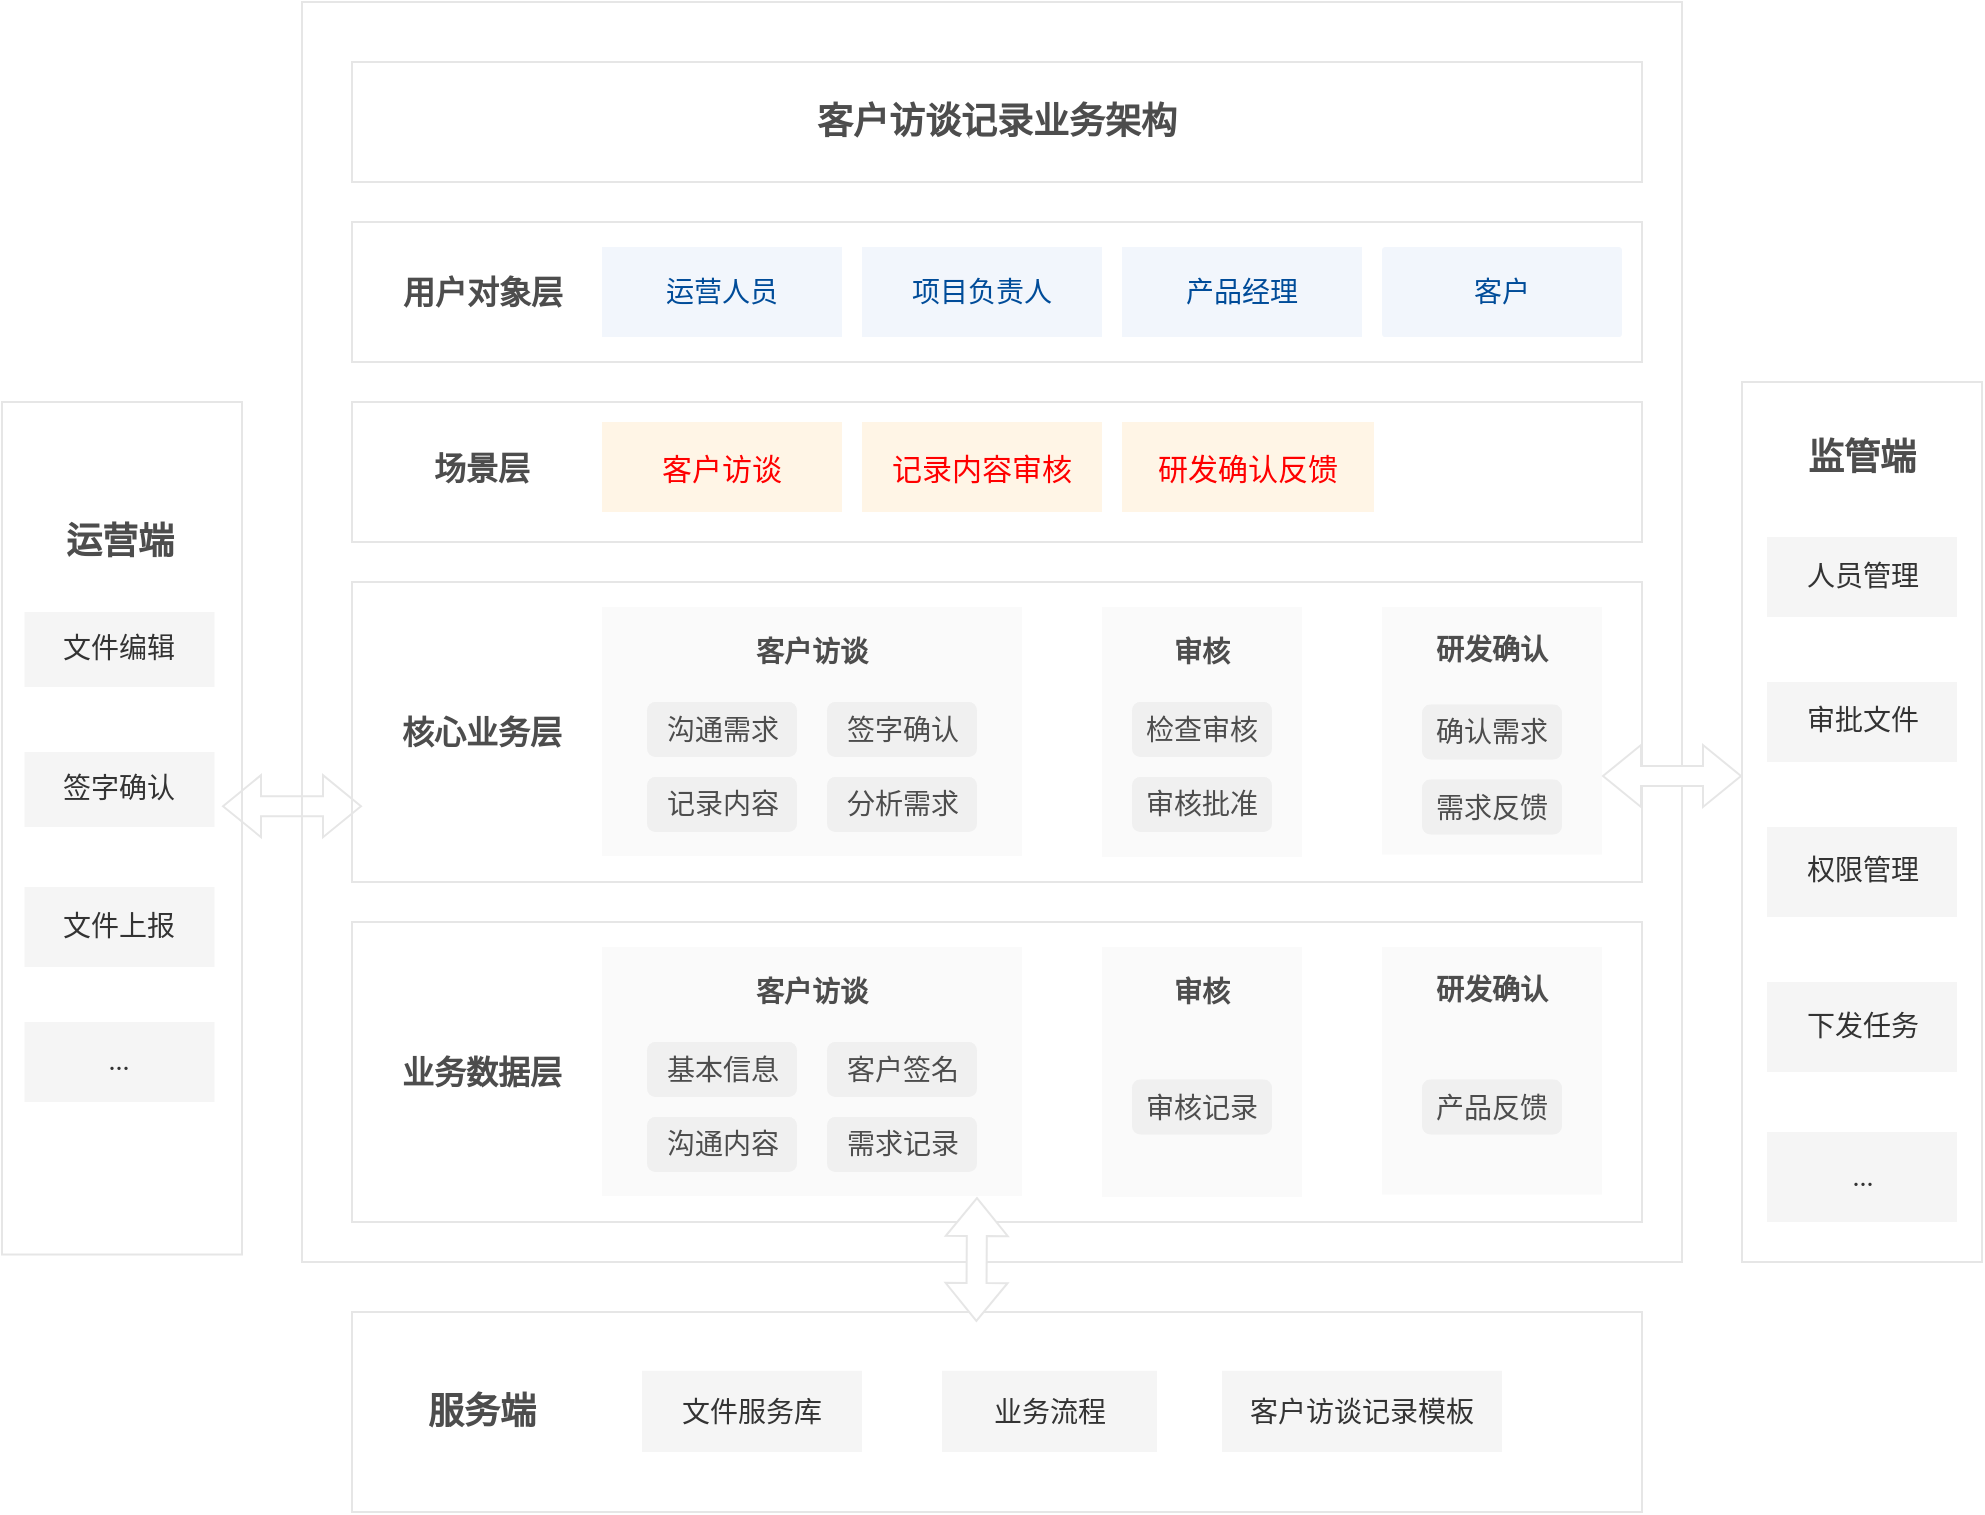 <mxfile version="16.4.5" type="github"><diagram id="QMqiZ2GDBsnpyi7WLgiz" name="Page-1"><mxGraphModel dx="1865" dy="547" grid="1" gridSize="10" guides="1" tooltips="1" connect="1" arrows="1" fold="1" page="1" pageScale="1" pageWidth="827" pageHeight="1169" math="0" shadow="0"><root><mxCell id="0"/><mxCell id="1" parent="0"/><mxCell id="o_0oddXOF23FKvagfJal-9" value="" style="rounded=0;whiteSpace=wrap;html=1;strokeColor=#E6E6E6;" parent="1" vertex="1"><mxGeometry x="-110" y="50" width="690" height="630" as="geometry"/></mxCell><mxCell id="ZttovpieoR-79sJcMYOA-2" value="&lt;span style=&quot;font-size: 18px;&quot;&gt;客户访谈记录业务架构&lt;/span&gt;" style="rounded=0;whiteSpace=wrap;html=1;fontSize=18;fontStyle=1;strokeColor=#E6E6E6;fontColor=#4D4D4D;" parent="1" vertex="1"><mxGeometry x="-85" y="80" width="645" height="60" as="geometry"/></mxCell><mxCell id="ZttovpieoR-79sJcMYOA-3" value="" style="rounded=1;whiteSpace=wrap;html=1;fontSize=14;strokeColor=#E6E6E6;arcSize=0;" parent="1" vertex="1"><mxGeometry x="-85" y="160" width="645" height="70" as="geometry"/></mxCell><mxCell id="ZttovpieoR-79sJcMYOA-4" value="用户对象层" style="text;html=1;strokeColor=none;fillColor=none;align=center;verticalAlign=middle;whiteSpace=wrap;rounded=0;fontSize=16;fontStyle=1;fontColor=#4D4D4D;" parent="1" vertex="1"><mxGeometry x="-71.25" y="180" width="102.5" height="30" as="geometry"/></mxCell><mxCell id="ZttovpieoR-79sJcMYOA-5" value="运营人员" style="rounded=1;whiteSpace=wrap;html=1;fontSize=14;arcSize=0;fillColor=#F2F6FC;strokeColor=none;fontColor=#004C99;" parent="1" vertex="1"><mxGeometry x="40" y="172.5" width="120" height="45" as="geometry"/></mxCell><mxCell id="ZttovpieoR-79sJcMYOA-6" value="项目负责人" style="rounded=1;whiteSpace=wrap;html=1;fontSize=14;arcSize=0;fillColor=#F2F6FC;strokeColor=none;fontColor=#004C99;" parent="1" vertex="1"><mxGeometry x="170" y="172.5" width="120" height="45" as="geometry"/></mxCell><mxCell id="ZttovpieoR-79sJcMYOA-7" value="产品经理" style="rounded=1;whiteSpace=wrap;html=1;fontSize=14;arcSize=0;fillColor=#F2F6FC;strokeColor=none;fontColor=#004C99;" parent="1" vertex="1"><mxGeometry x="300" y="172.5" width="120" height="45" as="geometry"/></mxCell><mxCell id="ZttovpieoR-79sJcMYOA-8" value="客户" style="rounded=1;whiteSpace=wrap;html=1;fontSize=14;arcSize=4;fillColor=#F2F6FC;strokeColor=none;fontColor=#004C99;" parent="1" vertex="1"><mxGeometry x="430" y="172.5" width="120" height="45" as="geometry"/></mxCell><mxCell id="ZttovpieoR-79sJcMYOA-9" value="" style="rounded=1;whiteSpace=wrap;html=1;fontSize=14;strokeColor=#E6E6E6;arcSize=0;" parent="1" vertex="1"><mxGeometry x="-85" y="250" width="645" height="70" as="geometry"/></mxCell><mxCell id="ZttovpieoR-79sJcMYOA-10" value="场景层" style="text;html=1;strokeColor=none;fillColor=none;align=center;verticalAlign=middle;whiteSpace=wrap;rounded=0;fontSize=16;fontStyle=1;fontColor=#4D4D4D;" parent="1" vertex="1"><mxGeometry x="-60" y="267.5" width="80" height="30" as="geometry"/></mxCell><mxCell id="ZttovpieoR-79sJcMYOA-11" value="客户访谈" style="rounded=1;whiteSpace=wrap;html=1;fontSize=15;fillColor=#FFF5E6;strokeColor=none;arcSize=0;fontColor=#FF0000;fontStyle=0" parent="1" vertex="1"><mxGeometry x="40" y="260" width="120" height="45" as="geometry"/></mxCell><mxCell id="ZttovpieoR-79sJcMYOA-12" value="记录内容审核" style="rounded=1;whiteSpace=wrap;html=1;fontSize=15;fillColor=#FFF5E6;strokeColor=none;arcSize=0;fontColor=#FF0000;fontStyle=0" parent="1" vertex="1"><mxGeometry x="170" y="260" width="120" height="45" as="geometry"/></mxCell><mxCell id="ZttovpieoR-79sJcMYOA-13" value="研发确认反馈" style="rounded=1;whiteSpace=wrap;html=1;fontSize=15;fillColor=#FFF5E6;strokeColor=none;arcSize=0;fontColor=#FF0000;fontStyle=0" parent="1" vertex="1"><mxGeometry x="300" y="260" width="126" height="45" as="geometry"/></mxCell><mxCell id="ZttovpieoR-79sJcMYOA-16" value="" style="rounded=1;whiteSpace=wrap;html=1;fontSize=14;strokeColor=#E6E6E6;arcSize=0;" parent="1" vertex="1"><mxGeometry x="-85" y="340" width="645" height="150" as="geometry"/></mxCell><mxCell id="ZttovpieoR-79sJcMYOA-17" value="核心业务层" style="text;html=1;strokeColor=none;fillColor=none;align=center;verticalAlign=middle;whiteSpace=wrap;rounded=0;fontSize=16;fontColor=#4D4D4D;fontStyle=1" parent="1" vertex="1"><mxGeometry x="-66.88" y="400" width="93.75" height="30" as="geometry"/></mxCell><mxCell id="ZttovpieoR-79sJcMYOA-31" value="" style="rounded=1;whiteSpace=wrap;html=1;fontSize=14;fillColor=#FAFAFA;strokeColor=none;fontColor=#333333;arcSize=0;" parent="1" vertex="1"><mxGeometry x="40" y="352.5" width="210" height="124.5" as="geometry"/></mxCell><mxCell id="ZttovpieoR-79sJcMYOA-34" value="" style="rounded=1;whiteSpace=wrap;html=1;fontSize=14;fillColor=#FAFAFA;strokeColor=none;fontColor=#333333;arcSize=0;" parent="1" vertex="1"><mxGeometry x="290" y="352.5" width="100" height="125" as="geometry"/></mxCell><mxCell id="ZttovpieoR-79sJcMYOA-35" value="审核" style="text;html=1;strokeColor=none;fillColor=none;align=center;verticalAlign=middle;whiteSpace=wrap;rounded=0;fontSize=14;horizontal=1;fontStyle=1;fontColor=#4D4D4D;" parent="1" vertex="1"><mxGeometry x="320" y="360" width="40" height="30" as="geometry"/></mxCell><mxCell id="ZttovpieoR-79sJcMYOA-20" value="检查审核" style="rounded=1;whiteSpace=wrap;html=1;fontSize=14;fillColor=#F0F0F0;strokeColor=none;fontColor=#4D4D4D;" parent="1" vertex="1"><mxGeometry x="305" y="400" width="70" height="27.5" as="geometry"/></mxCell><mxCell id="ZttovpieoR-79sJcMYOA-24" value="审核批准" style="rounded=1;whiteSpace=wrap;html=1;fontSize=14;fillColor=#F0F0F0;strokeColor=none;fontColor=#4D4D4D;" parent="1" vertex="1"><mxGeometry x="305" y="437.5" width="70" height="27.5" as="geometry"/></mxCell><mxCell id="ZttovpieoR-79sJcMYOA-36" value="" style="rounded=1;whiteSpace=wrap;html=1;fontSize=14;fillColor=#FAFAFA;strokeColor=none;fontColor=#333333;arcSize=0;" parent="1" vertex="1"><mxGeometry x="430" y="352.5" width="110" height="123.75" as="geometry"/></mxCell><mxCell id="ZttovpieoR-79sJcMYOA-37" value="研发确认" style="text;html=1;strokeColor=none;fillColor=none;align=center;verticalAlign=middle;whiteSpace=wrap;rounded=0;fontSize=14;horizontal=1;fontStyle=1;fontColor=#4D4D4D;" parent="1" vertex="1"><mxGeometry x="455" y="358.75" width="60" height="30" as="geometry"/></mxCell><mxCell id="ZttovpieoR-79sJcMYOA-25" value="确认需求" style="rounded=1;whiteSpace=wrap;html=1;fontSize=14;fillColor=#F0F0F0;strokeColor=none;fontColor=#4D4D4D;" parent="1" vertex="1"><mxGeometry x="450" y="401.25" width="70" height="27.5" as="geometry"/></mxCell><mxCell id="ZttovpieoR-79sJcMYOA-26" value="需求反馈" style="rounded=1;whiteSpace=wrap;html=1;fontSize=14;fillColor=#F0F0F0;strokeColor=none;fontColor=#4D4D4D;" parent="1" vertex="1"><mxGeometry x="450" y="438.75" width="70" height="27.5" as="geometry"/></mxCell><mxCell id="ZttovpieoR-79sJcMYOA-53" value="" style="rounded=0;whiteSpace=wrap;html=1;fontFamily=Times New Roman;fontSize=18;strokeWidth=1;fillColor=#FFFFFF;strokeColor=#E6E6E6;" parent="1" vertex="1"><mxGeometry x="610" y="240" width="120" height="440" as="geometry"/></mxCell><mxCell id="ZttovpieoR-79sJcMYOA-54" value="监管端" style="text;html=1;strokeColor=none;fillColor=none;align=center;verticalAlign=middle;whiteSpace=wrap;rounded=0;fontSize=18;fontStyle=1;fontColor=#4D4D4D;" parent="1" vertex="1"><mxGeometry x="630" y="262.5" width="80" height="30" as="geometry"/></mxCell><mxCell id="ZttovpieoR-79sJcMYOA-57" value="审批文件" style="rounded=1;whiteSpace=wrap;html=1;fontFamily=Times New Roman;fontSize=14;strokeWidth=1;fillColor=#f5f5f5;fontColor=#333333;strokeColor=none;arcSize=0;" parent="1" vertex="1"><mxGeometry x="622.5" y="390" width="95" height="40" as="geometry"/></mxCell><mxCell id="ZttovpieoR-79sJcMYOA-58" value="权限管理" style="rounded=1;whiteSpace=wrap;html=1;fontFamily=Times New Roman;fontSize=14;strokeWidth=1;fillColor=#f5f5f5;fontColor=#333333;strokeColor=none;arcSize=0;" parent="1" vertex="1"><mxGeometry x="622.5" y="462.5" width="95" height="45" as="geometry"/></mxCell><mxCell id="ZttovpieoR-79sJcMYOA-59" value="" style="rounded=0;whiteSpace=wrap;html=1;fontFamily=Times New Roman;fontSize=18;strokeWidth=1;fillColor=#FFFFFF;strokeColor=#E6E6E6;" parent="1" vertex="1"><mxGeometry x="-260" y="250" width="120" height="426.25" as="geometry"/></mxCell><mxCell id="ZttovpieoR-79sJcMYOA-60" value="运营端" style="text;html=1;strokeColor=none;fillColor=none;align=center;verticalAlign=middle;whiteSpace=wrap;rounded=0;fontSize=18;fontStyle=1;fontColor=#4D4D4D;" parent="1" vertex="1"><mxGeometry x="-241.25" y="305" width="80" height="30" as="geometry"/></mxCell><mxCell id="ZttovpieoR-79sJcMYOA-61" value="文件编辑" style="rounded=1;whiteSpace=wrap;html=1;fontFamily=Times New Roman;fontSize=14;strokeWidth=1;fillColor=#f5f5f5;fontColor=#333333;strokeColor=none;arcSize=0;" parent="1" vertex="1"><mxGeometry x="-248.75" y="355" width="95" height="37.5" as="geometry"/></mxCell><mxCell id="ZttovpieoR-79sJcMYOA-63" value="" style="rounded=0;whiteSpace=wrap;html=1;fontFamily=Times New Roman;fontSize=18;strokeWidth=1;fillColor=#FFFFFF;strokeColor=#E6E6E6;" parent="1" vertex="1"><mxGeometry x="-85" y="705" width="645" height="100" as="geometry"/></mxCell><mxCell id="ZttovpieoR-79sJcMYOA-68" value="服务端" style="text;html=1;strokeColor=none;fillColor=none;align=center;verticalAlign=middle;whiteSpace=wrap;rounded=0;fontSize=18;fontStyle=1;fontColor=#4D4D4D;" parent="1" vertex="1"><mxGeometry x="-60" y="740" width="80" height="30" as="geometry"/></mxCell><mxCell id="ZttovpieoR-79sJcMYOA-69" value="文件服务库" style="rounded=1;whiteSpace=wrap;html=1;fontSize=14;fillColor=#f5f5f5;fontColor=#333333;strokeColor=none;arcSize=0;" parent="1" vertex="1"><mxGeometry x="60" y="734.38" width="110" height="40.62" as="geometry"/></mxCell><mxCell id="ZttovpieoR-79sJcMYOA-70" value="业务流程" style="rounded=1;whiteSpace=wrap;html=1;fontSize=14;fillColor=#f5f5f5;fontColor=#333333;strokeColor=none;arcSize=0;" parent="1" vertex="1"><mxGeometry x="210" y="734.38" width="107.5" height="40.62" as="geometry"/></mxCell><mxCell id="ZttovpieoR-79sJcMYOA-71" value="客户访谈记录模板" style="rounded=1;whiteSpace=wrap;html=1;fontSize=14;fillColor=#f5f5f5;fontColor=#333333;strokeColor=none;arcSize=0;" parent="1" vertex="1"><mxGeometry x="350" y="734.38" width="140" height="40.62" as="geometry"/></mxCell><mxCell id="ZttovpieoR-79sJcMYOA-72" value="文件上报" style="rounded=1;whiteSpace=wrap;html=1;fontFamily=Times New Roman;fontSize=14;strokeWidth=1;fillColor=#f5f5f5;fontColor=#333333;strokeColor=none;arcSize=0;" parent="1" vertex="1"><mxGeometry x="-248.75" y="492.5" width="95" height="40" as="geometry"/></mxCell><mxCell id="GicCV_H2ehwwRS1b7cGD-14" value="下发任务" style="rounded=1;whiteSpace=wrap;html=1;fontFamily=Times New Roman;fontSize=14;strokeWidth=1;fillColor=#f5f5f5;fontColor=#333333;strokeColor=none;arcSize=0;" parent="1" vertex="1"><mxGeometry x="622.5" y="540" width="95" height="45" as="geometry"/></mxCell><mxCell id="o_0oddXOF23FKvagfJal-2" value="..." style="rounded=1;whiteSpace=wrap;html=1;fontFamily=Times New Roman;fontSize=14;strokeWidth=1;fillColor=#f5f5f5;fontColor=#333333;strokeColor=none;arcSize=0;" parent="1" vertex="1"><mxGeometry x="622.5" y="615" width="95" height="45" as="geometry"/></mxCell><mxCell id="o_0oddXOF23FKvagfJal-3" value="人员管理" style="rounded=1;whiteSpace=wrap;html=1;fontFamily=Times New Roman;fontSize=14;strokeWidth=1;fillColor=#f5f5f5;fontColor=#333333;strokeColor=none;arcSize=0;" parent="1" vertex="1"><mxGeometry x="622.5" y="317.5" width="95" height="40" as="geometry"/></mxCell><mxCell id="o_0oddXOF23FKvagfJal-4" value="..." style="rounded=1;whiteSpace=wrap;html=1;fontFamily=Times New Roman;fontSize=14;strokeWidth=1;fillColor=#f5f5f5;fontColor=#333333;strokeColor=none;arcSize=0;" parent="1" vertex="1"><mxGeometry x="-248.75" y="560" width="95" height="40" as="geometry"/></mxCell><mxCell id="ZttovpieoR-79sJcMYOA-29" value="客户访谈" style="text;html=1;strokeColor=none;fillColor=none;align=center;verticalAlign=middle;whiteSpace=wrap;rounded=0;fontSize=14;horizontal=1;fontStyle=1;fontColor=#4D4D4D;" parent="1" vertex="1"><mxGeometry x="110" y="360" width="70" height="30" as="geometry"/></mxCell><mxCell id="ZttovpieoR-79sJcMYOA-18" value="沟通需求" style="rounded=1;whiteSpace=wrap;html=1;fontSize=14;fillColor=#F0F0F0;strokeColor=none;fontColor=#4D4D4D;" parent="1" vertex="1"><mxGeometry x="62.5" y="400" width="75" height="27.5" as="geometry"/></mxCell><mxCell id="ZttovpieoR-79sJcMYOA-21" value="记录内容" style="rounded=1;whiteSpace=wrap;html=1;fontSize=14;fillColor=#F0F0F0;strokeColor=none;fontColor=#4D4D4D;" parent="1" vertex="1"><mxGeometry x="62.5" y="437.5" width="75" height="27.5" as="geometry"/></mxCell><mxCell id="ZttovpieoR-79sJcMYOA-22" value="签字确认" style="rounded=1;whiteSpace=wrap;html=1;fontSize=14;fillColor=#F0F0F0;strokeColor=none;fontColor=#4D4D4D;" parent="1" vertex="1"><mxGeometry x="152.5" y="400" width="75" height="27.5" as="geometry"/></mxCell><mxCell id="ZttovpieoR-79sJcMYOA-23" value="分析需求" style="rounded=1;whiteSpace=wrap;html=1;fontSize=14;fillColor=#F0F0F0;strokeColor=none;fontColor=#4D4D4D;" parent="1" vertex="1"><mxGeometry x="152.5" y="437.5" width="75" height="27.5" as="geometry"/></mxCell><mxCell id="o_0oddXOF23FKvagfJal-14" value="" style="rounded=1;whiteSpace=wrap;html=1;fontSize=14;strokeColor=#E6E6E6;arcSize=0;" parent="1" vertex="1"><mxGeometry x="-85" y="510" width="645" height="150" as="geometry"/></mxCell><mxCell id="o_0oddXOF23FKvagfJal-15" value="业务数据层" style="text;html=1;strokeColor=none;fillColor=none;align=center;verticalAlign=middle;whiteSpace=wrap;rounded=0;fontSize=16;fontColor=#4D4D4D;fontStyle=1" parent="1" vertex="1"><mxGeometry x="-66.88" y="570" width="93.75" height="30" as="geometry"/></mxCell><mxCell id="o_0oddXOF23FKvagfJal-16" value="" style="rounded=1;whiteSpace=wrap;html=1;fontSize=14;fillColor=#FAFAFA;strokeColor=none;fontColor=#333333;arcSize=0;" parent="1" vertex="1"><mxGeometry x="40" y="522.5" width="210" height="124.5" as="geometry"/></mxCell><mxCell id="o_0oddXOF23FKvagfJal-17" value="" style="rounded=1;whiteSpace=wrap;html=1;fontSize=14;fillColor=#FAFAFA;strokeColor=none;fontColor=#333333;arcSize=0;" parent="1" vertex="1"><mxGeometry x="290" y="522.5" width="100" height="125" as="geometry"/></mxCell><mxCell id="o_0oddXOF23FKvagfJal-18" value="审核" style="text;html=1;strokeColor=none;fillColor=none;align=center;verticalAlign=middle;whiteSpace=wrap;rounded=0;fontSize=14;horizontal=1;fontStyle=1;fontColor=#4D4D4D;" parent="1" vertex="1"><mxGeometry x="320" y="530" width="40" height="30" as="geometry"/></mxCell><mxCell id="o_0oddXOF23FKvagfJal-19" value="审核记录" style="rounded=1;whiteSpace=wrap;html=1;fontSize=14;fillColor=#F0F0F0;strokeColor=none;fontColor=#4D4D4D;" parent="1" vertex="1"><mxGeometry x="305" y="588.75" width="70" height="27.5" as="geometry"/></mxCell><mxCell id="o_0oddXOF23FKvagfJal-21" value="" style="rounded=1;whiteSpace=wrap;html=1;fontSize=14;fillColor=#FAFAFA;strokeColor=none;fontColor=#333333;arcSize=0;" parent="1" vertex="1"><mxGeometry x="430" y="522.5" width="110" height="123.75" as="geometry"/></mxCell><mxCell id="o_0oddXOF23FKvagfJal-22" value="研发确认" style="text;html=1;strokeColor=none;fillColor=none;align=center;verticalAlign=middle;whiteSpace=wrap;rounded=0;fontSize=14;horizontal=1;fontStyle=1;fontColor=#4D4D4D;" parent="1" vertex="1"><mxGeometry x="455" y="528.75" width="60" height="30" as="geometry"/></mxCell><mxCell id="o_0oddXOF23FKvagfJal-23" value="产品反馈" style="rounded=1;whiteSpace=wrap;html=1;fontSize=14;fillColor=#F0F0F0;strokeColor=none;fontColor=#4D4D4D;" parent="1" vertex="1"><mxGeometry x="450" y="588.75" width="70" height="27.5" as="geometry"/></mxCell><mxCell id="o_0oddXOF23FKvagfJal-25" value="客户访谈" style="text;html=1;strokeColor=none;fillColor=none;align=center;verticalAlign=middle;whiteSpace=wrap;rounded=0;fontSize=14;horizontal=1;fontStyle=1;fontColor=#4D4D4D;" parent="1" vertex="1"><mxGeometry x="110" y="530" width="70" height="30" as="geometry"/></mxCell><mxCell id="o_0oddXOF23FKvagfJal-26" value="基本信息" style="rounded=1;whiteSpace=wrap;html=1;fontSize=14;fillColor=#F0F0F0;strokeColor=none;fontColor=#4D4D4D;" parent="1" vertex="1"><mxGeometry x="62.5" y="570" width="75" height="27.5" as="geometry"/></mxCell><mxCell id="o_0oddXOF23FKvagfJal-27" value="沟通内容" style="rounded=1;whiteSpace=wrap;html=1;fontSize=14;fillColor=#F0F0F0;strokeColor=none;fontColor=#4D4D4D;" parent="1" vertex="1"><mxGeometry x="62.5" y="607.5" width="75" height="27.5" as="geometry"/></mxCell><mxCell id="o_0oddXOF23FKvagfJal-28" value="客户签名" style="rounded=1;whiteSpace=wrap;html=1;fontSize=14;fillColor=#F0F0F0;strokeColor=none;fontColor=#4D4D4D;" parent="1" vertex="1"><mxGeometry x="152.5" y="570" width="75" height="27.5" as="geometry"/></mxCell><mxCell id="o_0oddXOF23FKvagfJal-29" value="需求记录" style="rounded=1;whiteSpace=wrap;html=1;fontSize=14;fillColor=#F0F0F0;strokeColor=none;fontColor=#4D4D4D;" parent="1" vertex="1"><mxGeometry x="152.5" y="607.5" width="75" height="27.5" as="geometry"/></mxCell><mxCell id="o_0oddXOF23FKvagfJal-30" value="签字确认" style="rounded=1;whiteSpace=wrap;html=1;fontFamily=Times New Roman;fontSize=14;strokeWidth=1;fillColor=#f5f5f5;fontColor=#333333;strokeColor=none;arcSize=0;" parent="1" vertex="1"><mxGeometry x="-248.75" y="425" width="95" height="37.5" as="geometry"/></mxCell><mxCell id="o_0oddXOF23FKvagfJal-31" value="" style="shape=flexArrow;endArrow=classic;startArrow=classic;html=1;rounded=0;fontSize=15;fontColor=#4D4D4D;strokeColor=#E6E6E6;fillColor=default;" parent="1" edge="1"><mxGeometry width="100" height="100" relative="1" as="geometry"><mxPoint x="540" y="437" as="sourcePoint"/><mxPoint x="610" y="437" as="targetPoint"/></mxGeometry></mxCell><mxCell id="o_0oddXOF23FKvagfJal-32" value="" style="shape=flexArrow;endArrow=classic;startArrow=classic;html=1;rounded=0;fontSize=15;fontColor=#4D4D4D;strokeColor=#E6E6E6;" parent="1" edge="1"><mxGeometry width="100" height="100" relative="1" as="geometry"><mxPoint x="-150.0" y="452.08" as="sourcePoint"/><mxPoint x="-80.0" y="452.08" as="targetPoint"/></mxGeometry></mxCell><mxCell id="o_0oddXOF23FKvagfJal-33" value="" style="shape=flexArrow;endArrow=classic;startArrow=classic;html=1;rounded=0;fontSize=15;fontColor=#4D4D4D;strokeColor=#E6E6E6;fillColor=default;entryX=0.484;entryY=0.05;entryDx=0;entryDy=0;entryPerimeter=0;" parent="1" target="ZttovpieoR-79sJcMYOA-63" edge="1"><mxGeometry width="100" height="100" relative="1" as="geometry"><mxPoint x="227.5" y="647.5" as="sourcePoint"/><mxPoint x="297.5" y="647.5" as="targetPoint"/></mxGeometry></mxCell></root></mxGraphModel></diagram></mxfile>